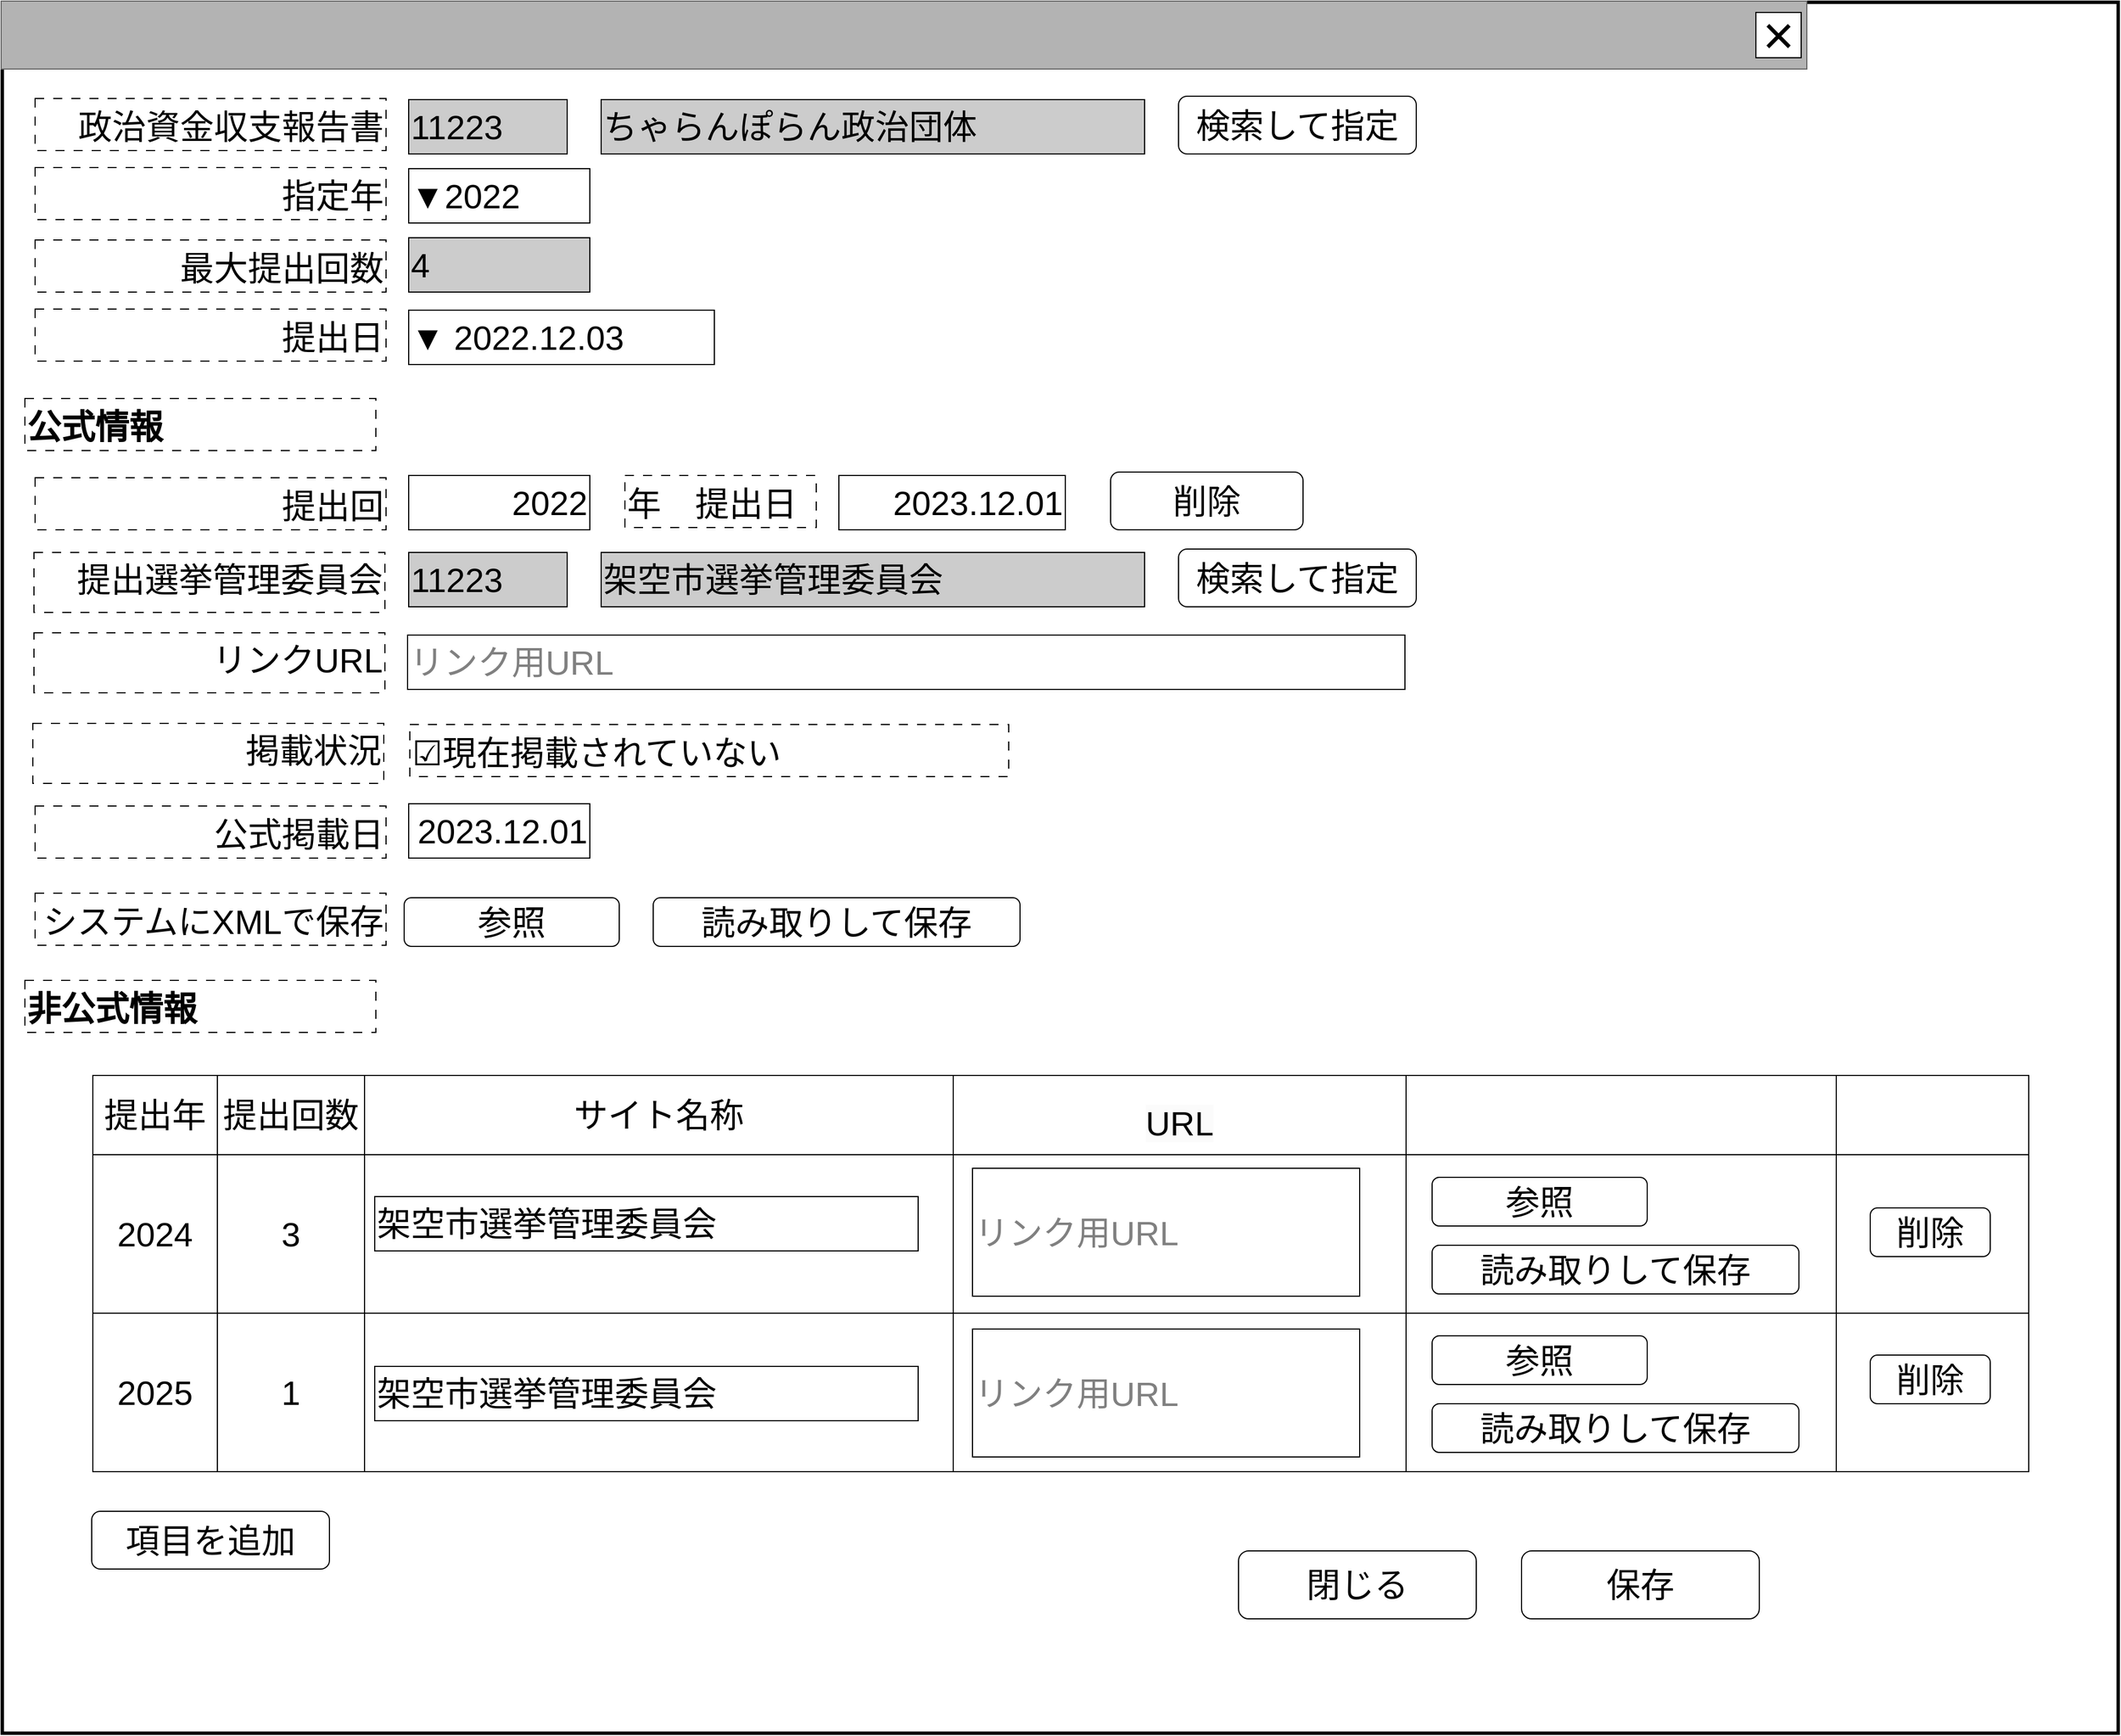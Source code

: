 <mxfile version="24.4.13" type="device">
  <diagram name="ページ1" id="LE8fIzdrHe0wcv1LTvfw">
    <mxGraphModel dx="848" dy="502" grid="1" gridSize="10" guides="1" tooltips="1" connect="1" arrows="1" fold="1" page="1" pageScale="1" pageWidth="1600" pageHeight="1200" math="0" shadow="0">
      <root>
        <mxCell id="0" />
        <mxCell id="cFaB45KztUIKXS-_cTrr-4" value="背景" style="locked=1;" parent="0" visible="0" />
        <mxCell id="cFaB45KztUIKXS-_cTrr-5" value="" style="rounded=0;whiteSpace=wrap;html=1;strokeWidth=3;" parent="cFaB45KztUIKXS-_cTrr-4" vertex="1">
          <mxGeometry x="1" y="1" width="1595" height="1180" as="geometry" />
        </mxCell>
        <mxCell id="cFaB45KztUIKXS-_cTrr-6" value="" style="rounded=0;whiteSpace=wrap;html=1;fillColor=#B3B3B3;fontColor=#333333;strokeColor=#666666;" parent="cFaB45KztUIKXS-_cTrr-4" vertex="1">
          <mxGeometry width="1595" height="60" as="geometry" />
        </mxCell>
        <mxCell id="cFaB45KztUIKXS-_cTrr-7" value="&lt;font style=&quot;font-size: 48px;&quot;&gt;×&lt;/font&gt;" style="rounded=0;whiteSpace=wrap;html=1;" parent="cFaB45KztUIKXS-_cTrr-4" vertex="1">
          <mxGeometry x="1550" y="10" width="40" height="40" as="geometry" />
        </mxCell>
        <mxCell id="cFaB45KztUIKXS-_cTrr-8" value="" style="rounded=0;whiteSpace=wrap;html=1;" parent="cFaB45KztUIKXS-_cTrr-4" vertex="1">
          <mxGeometry x="830" y="670" width="120" height="60" as="geometry" />
        </mxCell>
        <mxCell id="cFaB45KztUIKXS-_cTrr-9" value="ウインドウ" style="locked=1;" parent="0" />
        <mxCell id="cFaB45KztUIKXS-_cTrr-10" value="" style="rounded=0;whiteSpace=wrap;html=1;strokeWidth=3;" parent="cFaB45KztUIKXS-_cTrr-9" vertex="1">
          <mxGeometry x="1" y="1" width="1869" height="1529" as="geometry" />
        </mxCell>
        <mxCell id="cFaB45KztUIKXS-_cTrr-11" value="" style="rounded=0;whiteSpace=wrap;html=1;fillColor=#B3B3B3;fontColor=#333333;strokeColor=#666666;" parent="cFaB45KztUIKXS-_cTrr-9" vertex="1">
          <mxGeometry width="1595" height="60" as="geometry" />
        </mxCell>
        <mxCell id="cFaB45KztUIKXS-_cTrr-12" value="&lt;font style=&quot;font-size: 48px;&quot;&gt;×&lt;/font&gt;" style="rounded=0;whiteSpace=wrap;html=1;" parent="cFaB45KztUIKXS-_cTrr-9" vertex="1">
          <mxGeometry x="1550" y="10" width="40" height="40" as="geometry" />
        </mxCell>
        <mxCell id="cFaB45KztUIKXS-_cTrr-14" value="名称未設定レイヤ" style="" parent="0" />
        <mxCell id="Dh-onaNXAIIfKiB3uO-O-3" value="" style="childLayout=tableLayout;recursiveResize=0;shadow=0;fillColor=none;" parent="cFaB45KztUIKXS-_cTrr-14" vertex="1">
          <mxGeometry x="81" y="949" width="1710" height="350" as="geometry" />
        </mxCell>
        <mxCell id="Dh-onaNXAIIfKiB3uO-O-4" value="" style="shape=tableRow;horizontal=0;startSize=0;swimlaneHead=0;swimlaneBody=0;top=0;left=0;bottom=0;right=0;dropTarget=0;collapsible=0;recursiveResize=0;expand=0;fontStyle=0;fillColor=none;strokeColor=inherit;" parent="Dh-onaNXAIIfKiB3uO-O-3" vertex="1">
          <mxGeometry width="1710" height="70" as="geometry" />
        </mxCell>
        <mxCell id="Dh-onaNXAIIfKiB3uO-O-5" value="&lt;span style=&quot;font-size: 30px; text-align: right;&quot;&gt;提出年&lt;/span&gt;" style="connectable=0;recursiveResize=0;strokeColor=inherit;fillColor=none;align=center;whiteSpace=wrap;html=1;" parent="Dh-onaNXAIIfKiB3uO-O-4" vertex="1">
          <mxGeometry width="110" height="70" as="geometry">
            <mxRectangle width="110" height="70" as="alternateBounds" />
          </mxGeometry>
        </mxCell>
        <mxCell id="Dh-onaNXAIIfKiB3uO-O-6" value="&lt;span style=&quot;font-size: 30px; text-align: right;&quot;&gt;提出回数&lt;/span&gt;" style="connectable=0;recursiveResize=0;strokeColor=inherit;fillColor=none;align=center;whiteSpace=wrap;html=1;" parent="Dh-onaNXAIIfKiB3uO-O-4" vertex="1">
          <mxGeometry x="110" width="130" height="70" as="geometry">
            <mxRectangle width="130" height="70" as="alternateBounds" />
          </mxGeometry>
        </mxCell>
        <mxCell id="Dh-onaNXAIIfKiB3uO-O-7" value="&lt;span style=&quot;font-size: 30px; text-align: right;&quot;&gt;サイト名称&lt;/span&gt;" style="connectable=0;recursiveResize=0;strokeColor=inherit;fillColor=none;align=center;whiteSpace=wrap;html=1;" parent="Dh-onaNXAIIfKiB3uO-O-4" vertex="1">
          <mxGeometry x="240" width="520" height="70" as="geometry">
            <mxRectangle width="520" height="70" as="alternateBounds" />
          </mxGeometry>
        </mxCell>
        <mxCell id="Dh-onaNXAIIfKiB3uO-O-22" value="&lt;br&gt;&lt;span style=&quot;color: rgb(0, 0, 0); font-family: Helvetica; font-size: 30px; font-style: normal; font-variant-ligatures: normal; font-variant-caps: normal; font-weight: 400; letter-spacing: normal; orphans: 2; text-align: right; text-indent: 0px; text-transform: none; widows: 2; word-spacing: 0px; -webkit-text-stroke-width: 0px; white-space: normal; background-color: rgb(251, 251, 251); text-decoration-thickness: initial; text-decoration-style: initial; text-decoration-color: initial; display: inline !important; float: none;&quot;&gt;URL&lt;/span&gt;" style="connectable=0;recursiveResize=0;strokeColor=inherit;fillColor=none;align=center;whiteSpace=wrap;html=1;" parent="Dh-onaNXAIIfKiB3uO-O-4" vertex="1">
          <mxGeometry x="760" width="400" height="70" as="geometry">
            <mxRectangle width="400" height="70" as="alternateBounds" />
          </mxGeometry>
        </mxCell>
        <mxCell id="Dh-onaNXAIIfKiB3uO-O-19" style="connectable=0;recursiveResize=0;strokeColor=inherit;fillColor=none;align=center;whiteSpace=wrap;html=1;" parent="Dh-onaNXAIIfKiB3uO-O-4" vertex="1">
          <mxGeometry x="1160" width="380" height="70" as="geometry">
            <mxRectangle width="380" height="70" as="alternateBounds" />
          </mxGeometry>
        </mxCell>
        <mxCell id="Dh-onaNXAIIfKiB3uO-O-16" style="connectable=0;recursiveResize=0;strokeColor=inherit;fillColor=none;align=center;whiteSpace=wrap;html=1;" parent="Dh-onaNXAIIfKiB3uO-O-4" vertex="1">
          <mxGeometry x="1540" width="170" height="70" as="geometry">
            <mxRectangle width="170" height="70" as="alternateBounds" />
          </mxGeometry>
        </mxCell>
        <mxCell id="Dh-onaNXAIIfKiB3uO-O-8" style="shape=tableRow;horizontal=0;startSize=0;swimlaneHead=0;swimlaneBody=0;top=0;left=0;bottom=0;right=0;dropTarget=0;collapsible=0;recursiveResize=0;expand=0;fontStyle=0;fillColor=none;strokeColor=inherit;" parent="Dh-onaNXAIIfKiB3uO-O-3" vertex="1">
          <mxGeometry y="70" width="1710" height="140" as="geometry" />
        </mxCell>
        <mxCell id="Dh-onaNXAIIfKiB3uO-O-10" value="&lt;span style=&quot;font-size: 30px; text-align: right;&quot;&gt;2024&lt;/span&gt;" style="connectable=0;recursiveResize=0;strokeColor=inherit;fillColor=none;align=center;whiteSpace=wrap;html=1;" parent="Dh-onaNXAIIfKiB3uO-O-8" vertex="1">
          <mxGeometry width="110" height="140" as="geometry">
            <mxRectangle width="110" height="140" as="alternateBounds" />
          </mxGeometry>
        </mxCell>
        <mxCell id="Dh-onaNXAIIfKiB3uO-O-11" value="&lt;div style=&quot;text-align: right;&quot;&gt;&lt;span style=&quot;background-color: initial; font-size: 30px;&quot;&gt;3&lt;/span&gt;&lt;/div&gt;" style="connectable=0;recursiveResize=0;strokeColor=inherit;fillColor=none;align=center;whiteSpace=wrap;html=1;" parent="Dh-onaNXAIIfKiB3uO-O-8" vertex="1">
          <mxGeometry x="110" width="130" height="140" as="geometry">
            <mxRectangle width="130" height="140" as="alternateBounds" />
          </mxGeometry>
        </mxCell>
        <mxCell id="Dh-onaNXAIIfKiB3uO-O-23" value="" style="connectable=0;recursiveResize=0;strokeColor=inherit;fillColor=none;align=center;whiteSpace=wrap;html=1;" parent="Dh-onaNXAIIfKiB3uO-O-8" vertex="1">
          <mxGeometry x="240" width="520" height="140" as="geometry">
            <mxRectangle width="520" height="140" as="alternateBounds" />
          </mxGeometry>
        </mxCell>
        <mxCell id="Dh-onaNXAIIfKiB3uO-O-9" value="&lt;div style=&quot;text-align: right;&quot;&gt;&lt;br&gt;&lt;/div&gt;" style="connectable=0;recursiveResize=0;strokeColor=inherit;fillColor=none;align=center;whiteSpace=wrap;html=1;" parent="Dh-onaNXAIIfKiB3uO-O-8" vertex="1">
          <mxGeometry x="760" width="400" height="140" as="geometry">
            <mxRectangle width="400" height="140" as="alternateBounds" />
          </mxGeometry>
        </mxCell>
        <mxCell id="Dh-onaNXAIIfKiB3uO-O-20" style="connectable=0;recursiveResize=0;strokeColor=inherit;fillColor=none;align=center;whiteSpace=wrap;html=1;" parent="Dh-onaNXAIIfKiB3uO-O-8" vertex="1">
          <mxGeometry x="1160" width="380" height="140" as="geometry">
            <mxRectangle width="380" height="140" as="alternateBounds" />
          </mxGeometry>
        </mxCell>
        <mxCell id="Dh-onaNXAIIfKiB3uO-O-17" style="connectable=0;recursiveResize=0;strokeColor=inherit;fillColor=none;align=center;whiteSpace=wrap;html=1;" parent="Dh-onaNXAIIfKiB3uO-O-8" vertex="1">
          <mxGeometry x="1540" width="170" height="140" as="geometry">
            <mxRectangle width="170" height="140" as="alternateBounds" />
          </mxGeometry>
        </mxCell>
        <mxCell id="Dh-onaNXAIIfKiB3uO-O-12" style="shape=tableRow;horizontal=0;startSize=0;swimlaneHead=0;swimlaneBody=0;top=0;left=0;bottom=0;right=0;dropTarget=0;collapsible=0;recursiveResize=0;expand=0;fontStyle=0;fillColor=none;strokeColor=inherit;" parent="Dh-onaNXAIIfKiB3uO-O-3" vertex="1">
          <mxGeometry y="210" width="1710" height="140" as="geometry" />
        </mxCell>
        <mxCell id="Dh-onaNXAIIfKiB3uO-O-13" value="&lt;span style=&quot;font-size: 30px; text-align: right;&quot;&gt;2025&lt;/span&gt;" style="connectable=0;recursiveResize=0;strokeColor=inherit;fillColor=none;align=center;whiteSpace=wrap;html=1;" parent="Dh-onaNXAIIfKiB3uO-O-12" vertex="1">
          <mxGeometry width="110" height="140" as="geometry">
            <mxRectangle width="110" height="140" as="alternateBounds" />
          </mxGeometry>
        </mxCell>
        <mxCell id="Dh-onaNXAIIfKiB3uO-O-14" value="&lt;span style=&quot;font-size: 30px; text-align: right;&quot;&gt;1&lt;/span&gt;" style="connectable=0;recursiveResize=0;strokeColor=inherit;fillColor=none;align=center;whiteSpace=wrap;html=1;" parent="Dh-onaNXAIIfKiB3uO-O-12" vertex="1">
          <mxGeometry x="110" width="130" height="140" as="geometry">
            <mxRectangle width="130" height="140" as="alternateBounds" />
          </mxGeometry>
        </mxCell>
        <mxCell id="Dh-onaNXAIIfKiB3uO-O-15" value="" style="connectable=0;recursiveResize=0;strokeColor=inherit;fillColor=none;align=center;whiteSpace=wrap;html=1;" parent="Dh-onaNXAIIfKiB3uO-O-12" vertex="1">
          <mxGeometry x="240" width="520" height="140" as="geometry">
            <mxRectangle width="520" height="140" as="alternateBounds" />
          </mxGeometry>
        </mxCell>
        <mxCell id="Dh-onaNXAIIfKiB3uO-O-24" style="connectable=0;recursiveResize=0;strokeColor=inherit;fillColor=none;align=center;whiteSpace=wrap;html=1;" parent="Dh-onaNXAIIfKiB3uO-O-12" vertex="1">
          <mxGeometry x="760" width="400" height="140" as="geometry">
            <mxRectangle width="400" height="140" as="alternateBounds" />
          </mxGeometry>
        </mxCell>
        <mxCell id="Dh-onaNXAIIfKiB3uO-O-21" style="connectable=0;recursiveResize=0;strokeColor=inherit;fillColor=none;align=center;whiteSpace=wrap;html=1;" parent="Dh-onaNXAIIfKiB3uO-O-12" vertex="1">
          <mxGeometry x="1160" width="380" height="140" as="geometry">
            <mxRectangle width="380" height="140" as="alternateBounds" />
          </mxGeometry>
        </mxCell>
        <mxCell id="Dh-onaNXAIIfKiB3uO-O-18" style="connectable=0;recursiveResize=0;strokeColor=inherit;fillColor=none;align=center;whiteSpace=wrap;html=1;" parent="Dh-onaNXAIIfKiB3uO-O-12" vertex="1">
          <mxGeometry x="1540" width="170" height="140" as="geometry">
            <mxRectangle width="170" height="140" as="alternateBounds" />
          </mxGeometry>
        </mxCell>
        <mxCell id="kxWkAaZomFuKM2yIZcbC-108" value="&lt;span style=&quot;font-size: 30px;&quot;&gt;政治資金収支報告書&lt;/span&gt;" style="rounded=0;whiteSpace=wrap;html=1;align=right;dashed=1;dashPattern=8 8;verticalAlign=bottom;" parent="cFaB45KztUIKXS-_cTrr-14" vertex="1">
          <mxGeometry x="30" y="86" width="310" height="46" as="geometry" />
        </mxCell>
        <mxCell id="kxWkAaZomFuKM2yIZcbC-109" value="&lt;span style=&quot;font-size: 30px;&quot;&gt;ちゃらんぽらん政治団体&lt;br&gt;&lt;/span&gt;" style="rounded=0;whiteSpace=wrap;html=1;align=left;fillColor=#CCCCCC;" parent="cFaB45KztUIKXS-_cTrr-14" vertex="1">
          <mxGeometry x="530" y="87" width="480" height="48" as="geometry" />
        </mxCell>
        <mxCell id="5l2hKBXCzOEWmYN1dR5e-1" value="&lt;span style=&quot;font-size: 30px;&quot;&gt;保存&lt;/span&gt;" style="rounded=1;whiteSpace=wrap;html=1;" parent="cFaB45KztUIKXS-_cTrr-14" vertex="1">
          <mxGeometry x="1343" y="1369" width="210" height="60" as="geometry" />
        </mxCell>
        <mxCell id="5l2hKBXCzOEWmYN1dR5e-2" value="&lt;span style=&quot;font-size: 30px;&quot;&gt;閉じる&lt;/span&gt;" style="rounded=1;whiteSpace=wrap;html=1;" parent="cFaB45KztUIKXS-_cTrr-14" vertex="1">
          <mxGeometry x="1093" y="1369" width="210" height="60" as="geometry" />
        </mxCell>
        <mxCell id="5l2hKBXCzOEWmYN1dR5e-3" value="&lt;span style=&quot;font-size: 30px;&quot;&gt;検索して指定&lt;/span&gt;" style="rounded=1;whiteSpace=wrap;html=1;" parent="cFaB45KztUIKXS-_cTrr-14" vertex="1">
          <mxGeometry x="1040" y="84" width="210" height="51" as="geometry" />
        </mxCell>
        <mxCell id="cdmeLEnnqN9o7mxTk7t2-22" value="&lt;span style=&quot;font-size: 30px;&quot;&gt;指定年&lt;/span&gt;" style="rounded=0;whiteSpace=wrap;html=1;align=right;dashed=1;dashPattern=8 8;verticalAlign=bottom;" parent="cFaB45KztUIKXS-_cTrr-14" vertex="1">
          <mxGeometry x="30" y="147" width="310" height="46" as="geometry" />
        </mxCell>
        <mxCell id="cdmeLEnnqN9o7mxTk7t2-23" value="&lt;font style=&quot;font-size: 30px;&quot;&gt;▼2022&lt;/font&gt;&lt;span style=&quot;font-size: 30px;&quot;&gt;&lt;br&gt;&lt;/span&gt;" style="rounded=0;whiteSpace=wrap;html=1;align=left;" parent="cFaB45KztUIKXS-_cTrr-14" vertex="1">
          <mxGeometry x="360" y="148" width="160" height="48" as="geometry" />
        </mxCell>
        <mxCell id="tZvU9d8wPMiUrcv0yISu-0" value="&lt;font style=&quot;font-size: 30px;&quot;&gt;11223&lt;/font&gt;&lt;span style=&quot;font-size: 30px;&quot;&gt;&lt;br&gt;&lt;/span&gt;" style="rounded=0;whiteSpace=wrap;html=1;align=left;fillColor=#CCCCCC;" parent="cFaB45KztUIKXS-_cTrr-14" vertex="1">
          <mxGeometry x="360" y="87" width="140" height="48" as="geometry" />
        </mxCell>
        <mxCell id="tZvU9d8wPMiUrcv0yISu-1" value="&lt;span style=&quot;font-size: 30px;&quot;&gt;システムにXMLで保存&lt;/span&gt;" style="rounded=0;whiteSpace=wrap;html=1;align=right;dashed=1;dashPattern=8 8;verticalAlign=bottom;" parent="cFaB45KztUIKXS-_cTrr-14" vertex="1">
          <mxGeometry x="30" y="788" width="310" height="46" as="geometry" />
        </mxCell>
        <mxCell id="tZvU9d8wPMiUrcv0yISu-4" value="&lt;font style=&quot;font-size: 30px;&quot;&gt;参照&lt;/font&gt;" style="rounded=1;whiteSpace=wrap;html=1;" parent="cFaB45KztUIKXS-_cTrr-14" vertex="1">
          <mxGeometry x="356" y="792" width="190" height="43" as="geometry" />
        </mxCell>
        <mxCell id="tZvU9d8wPMiUrcv0yISu-5" value="&lt;span style=&quot;font-size: 30px;&quot;&gt;&lt;font color=&quot;#808080&quot;&gt;リンク用URL&lt;/font&gt;&lt;br&gt;&lt;/span&gt;" style="rounded=0;whiteSpace=wrap;html=1;align=left;" parent="cFaB45KztUIKXS-_cTrr-14" vertex="1">
          <mxGeometry x="359" y="560" width="881" height="48" as="geometry" />
        </mxCell>
        <mxCell id="LuSG3avCVRSMw34TRjUb-2" value="&lt;span style=&quot;font-size: 30px;&quot;&gt;架空市選挙管理委員会&lt;br&gt;&lt;/span&gt;" style="rounded=0;whiteSpace=wrap;html=1;align=left;fillColor=#CCCCCC;" parent="cFaB45KztUIKXS-_cTrr-14" vertex="1">
          <mxGeometry x="530" y="487" width="480" height="48" as="geometry" />
        </mxCell>
        <mxCell id="LuSG3avCVRSMw34TRjUb-3" value="&lt;span style=&quot;font-size: 30px;&quot;&gt;検索して指定&lt;/span&gt;" style="rounded=1;whiteSpace=wrap;html=1;" parent="cFaB45KztUIKXS-_cTrr-14" vertex="1">
          <mxGeometry x="1040" y="484" width="210" height="51" as="geometry" />
        </mxCell>
        <mxCell id="LuSG3avCVRSMw34TRjUb-4" value="&lt;font style=&quot;font-size: 30px;&quot;&gt;11223&lt;/font&gt;&lt;span style=&quot;font-size: 30px;&quot;&gt;&lt;br&gt;&lt;/span&gt;" style="rounded=0;whiteSpace=wrap;html=1;align=left;fillColor=#CCCCCC;" parent="cFaB45KztUIKXS-_cTrr-14" vertex="1">
          <mxGeometry x="360" y="487" width="140" height="48" as="geometry" />
        </mxCell>
        <mxCell id="LuSG3avCVRSMw34TRjUb-10" value="&lt;span style=&quot;font-size: 30px;&quot;&gt;提出選挙管理委員会&lt;br&gt;&lt;/span&gt;" style="rounded=0;whiteSpace=wrap;html=1;align=right;dashed=1;dashPattern=8 8;verticalAlign=top;" parent="cFaB45KztUIKXS-_cTrr-14" vertex="1">
          <mxGeometry x="29" y="487" width="310" height="53" as="geometry" />
        </mxCell>
        <mxCell id="LuSG3avCVRSMw34TRjUb-11" value="&lt;span style=&quot;font-size: 30px;&quot;&gt;リンクURL&lt;br&gt;&lt;/span&gt;" style="rounded=0;whiteSpace=wrap;html=1;align=right;dashed=1;dashPattern=8 8;verticalAlign=top;" parent="cFaB45KztUIKXS-_cTrr-14" vertex="1">
          <mxGeometry x="29" y="558" width="310" height="53" as="geometry" />
        </mxCell>
        <mxCell id="LuSG3avCVRSMw34TRjUb-12" value="&lt;span style=&quot;font-size: 30px;&quot;&gt;&lt;b&gt;公式情報&lt;/b&gt;&lt;/span&gt;" style="rounded=0;whiteSpace=wrap;html=1;align=left;dashed=1;dashPattern=8 8;verticalAlign=bottom;" parent="cFaB45KztUIKXS-_cTrr-14" vertex="1">
          <mxGeometry x="21" y="351" width="310" height="46" as="geometry" />
        </mxCell>
        <mxCell id="LuSG3avCVRSMw34TRjUb-13" value="&lt;span style=&quot;font-size: 30px;&quot;&gt;&lt;b&gt;非公式情報&lt;/b&gt;&lt;/span&gt;" style="rounded=0;whiteSpace=wrap;html=1;align=left;dashed=1;dashPattern=8 8;verticalAlign=bottom;" parent="cFaB45KztUIKXS-_cTrr-14" vertex="1">
          <mxGeometry x="21" y="865" width="310" height="46" as="geometry" />
        </mxCell>
        <mxCell id="LuSG3avCVRSMw34TRjUb-16" value="&lt;span style=&quot;font-size: 30px;&quot;&gt;項目を追加&lt;/span&gt;" style="rounded=1;whiteSpace=wrap;html=1;" parent="cFaB45KztUIKXS-_cTrr-14" vertex="1">
          <mxGeometry x="80" y="1334" width="210" height="51" as="geometry" />
        </mxCell>
        <mxCell id="ou-WtTb6Jt9EB9S26xZP-0" value="&lt;span style=&quot;font-size: 30px;&quot;&gt;提出日&lt;/span&gt;" style="rounded=0;whiteSpace=wrap;html=1;align=right;dashed=1;dashPattern=8 8;verticalAlign=bottom;" parent="cFaB45KztUIKXS-_cTrr-14" vertex="1">
          <mxGeometry x="30" y="272" width="310" height="46" as="geometry" />
        </mxCell>
        <mxCell id="ou-WtTb6Jt9EB9S26xZP-1" value="&lt;font style=&quot;font-size: 30px;&quot;&gt;▼ 2022.12.03&lt;/font&gt;&lt;span style=&quot;font-size: 30px;&quot;&gt;&lt;br&gt;&lt;/span&gt;" style="rounded=0;whiteSpace=wrap;html=1;align=left;" parent="cFaB45KztUIKXS-_cTrr-14" vertex="1">
          <mxGeometry x="360" y="273" width="270" height="48" as="geometry" />
        </mxCell>
        <mxCell id="ou-WtTb6Jt9EB9S26xZP-2" value="&lt;span style=&quot;font-size: 30px;&quot;&gt;公式掲載日&lt;/span&gt;" style="rounded=0;whiteSpace=wrap;html=1;align=right;dashed=1;dashPattern=8 8;verticalAlign=bottom;" parent="cFaB45KztUIKXS-_cTrr-14" vertex="1">
          <mxGeometry x="30" y="711" width="310" height="46" as="geometry" />
        </mxCell>
        <mxCell id="ou-WtTb6Jt9EB9S26xZP-3" value="&lt;font style=&quot;font-size: 30px;&quot;&gt;2023.12.01&lt;/font&gt;&lt;span style=&quot;font-size: 30px;&quot;&gt;&lt;br&gt;&lt;/span&gt;" style="rounded=0;whiteSpace=wrap;html=1;align=right;" parent="cFaB45KztUIKXS-_cTrr-14" vertex="1">
          <mxGeometry x="360" y="709" width="160" height="48" as="geometry" />
        </mxCell>
        <mxCell id="ou-WtTb6Jt9EB9S26xZP-4" value="&lt;span style=&quot;font-size: 30px;&quot;&gt;最大提出回数&lt;/span&gt;" style="rounded=0;whiteSpace=wrap;html=1;align=right;dashed=1;dashPattern=8 8;verticalAlign=bottom;" parent="cFaB45KztUIKXS-_cTrr-14" vertex="1">
          <mxGeometry x="30" y="211" width="310" height="46" as="geometry" />
        </mxCell>
        <mxCell id="ou-WtTb6Jt9EB9S26xZP-5" value="&lt;font style=&quot;font-size: 30px;&quot;&gt;4&lt;/font&gt;&lt;span style=&quot;font-size: 30px;&quot;&gt;&lt;br&gt;&lt;/span&gt;" style="rounded=0;whiteSpace=wrap;html=1;align=left;fillColor=#CCCCCC;" parent="cFaB45KztUIKXS-_cTrr-14" vertex="1">
          <mxGeometry x="360" y="209" width="160" height="48" as="geometry" />
        </mxCell>
        <mxCell id="Dh-onaNXAIIfKiB3uO-O-2" value="&lt;font style=&quot;font-size: 30px;&quot;&gt;読み取りして保存&lt;/font&gt;" style="rounded=1;whiteSpace=wrap;html=1;" parent="cFaB45KztUIKXS-_cTrr-14" vertex="1">
          <mxGeometry x="576" y="792" width="324" height="43" as="geometry" />
        </mxCell>
        <mxCell id="Dh-onaNXAIIfKiB3uO-O-25" value="&lt;font style=&quot;font-size: 30px;&quot;&gt;参照&lt;/font&gt;" style="rounded=1;whiteSpace=wrap;html=1;" parent="cFaB45KztUIKXS-_cTrr-14" vertex="1">
          <mxGeometry x="1264" y="1039" width="190" height="43" as="geometry" />
        </mxCell>
        <mxCell id="Dh-onaNXAIIfKiB3uO-O-26" value="&lt;font style=&quot;font-size: 30px;&quot;&gt;読み取りして保存&lt;/font&gt;" style="rounded=1;whiteSpace=wrap;html=1;" parent="cFaB45KztUIKXS-_cTrr-14" vertex="1">
          <mxGeometry x="1264" y="1099" width="324" height="43" as="geometry" />
        </mxCell>
        <mxCell id="Dh-onaNXAIIfKiB3uO-O-27" value="&lt;span style=&quot;font-size: 30px;&quot;&gt;架空市選挙管理委員会&lt;br&gt;&lt;/span&gt;" style="rounded=0;whiteSpace=wrap;html=1;align=left;fillColor=#FFFFFF;" parent="cFaB45KztUIKXS-_cTrr-14" vertex="1">
          <mxGeometry x="330" y="1056" width="480" height="48" as="geometry" />
        </mxCell>
        <mxCell id="Dh-onaNXAIIfKiB3uO-O-28" value="&lt;font style=&quot;font-size: 30px;&quot;&gt;削除&lt;/font&gt;" style="rounded=1;whiteSpace=wrap;html=1;" parent="cFaB45KztUIKXS-_cTrr-14" vertex="1">
          <mxGeometry x="1651" y="1066" width="106" height="43" as="geometry" />
        </mxCell>
        <mxCell id="Dh-onaNXAIIfKiB3uO-O-29" value="&lt;font style=&quot;font-size: 30px;&quot;&gt;参照&lt;/font&gt;" style="rounded=1;whiteSpace=wrap;html=1;" parent="cFaB45KztUIKXS-_cTrr-14" vertex="1">
          <mxGeometry x="1264" y="1179" width="190" height="43" as="geometry" />
        </mxCell>
        <mxCell id="Dh-onaNXAIIfKiB3uO-O-30" value="&lt;font style=&quot;font-size: 30px;&quot;&gt;読み取りして保存&lt;/font&gt;" style="rounded=1;whiteSpace=wrap;html=1;" parent="cFaB45KztUIKXS-_cTrr-14" vertex="1">
          <mxGeometry x="1264" y="1239" width="324" height="43" as="geometry" />
        </mxCell>
        <mxCell id="Dh-onaNXAIIfKiB3uO-O-31" value="&lt;span style=&quot;font-size: 30px;&quot;&gt;架空市選挙管理委員会&lt;br&gt;&lt;/span&gt;" style="rounded=0;whiteSpace=wrap;html=1;align=left;" parent="cFaB45KztUIKXS-_cTrr-14" vertex="1">
          <mxGeometry x="330" y="1206" width="480" height="48" as="geometry" />
        </mxCell>
        <mxCell id="tZvU9d8wPMiUrcv0yISu-7" value="&lt;span style=&quot;font-size: 30px;&quot;&gt;&lt;font color=&quot;#808080&quot;&gt;リンク用URL&lt;/font&gt;&lt;br&gt;&lt;/span&gt;" style="rounded=0;whiteSpace=wrap;html=1;align=left;" parent="cFaB45KztUIKXS-_cTrr-14" vertex="1">
          <mxGeometry x="858" y="1031" width="342" height="113" as="geometry" />
        </mxCell>
        <mxCell id="Dh-onaNXAIIfKiB3uO-O-32" value="&lt;font style=&quot;font-size: 30px;&quot;&gt;削除&lt;/font&gt;" style="rounded=1;whiteSpace=wrap;html=1;" parent="cFaB45KztUIKXS-_cTrr-14" vertex="1">
          <mxGeometry x="1651" y="1196" width="106" height="43" as="geometry" />
        </mxCell>
        <mxCell id="Dh-onaNXAIIfKiB3uO-O-33" value="&lt;span style=&quot;font-size: 30px;&quot;&gt;&lt;font color=&quot;#808080&quot;&gt;リンク用URL&lt;/font&gt;&lt;br&gt;&lt;/span&gt;" style="rounded=0;whiteSpace=wrap;html=1;align=left;" parent="cFaB45KztUIKXS-_cTrr-14" vertex="1">
          <mxGeometry x="858" y="1173" width="342" height="113" as="geometry" />
        </mxCell>
        <mxCell id="bX9Ox2TWrJUuLDmMwm-Z-0" value="&lt;span style=&quot;font-size: 30px;&quot;&gt;提出回&lt;/span&gt;" style="rounded=0;whiteSpace=wrap;html=1;align=right;dashed=1;dashPattern=8 8;verticalAlign=bottom;" parent="cFaB45KztUIKXS-_cTrr-14" vertex="1">
          <mxGeometry x="30" y="421" width="310" height="46" as="geometry" />
        </mxCell>
        <mxCell id="bX9Ox2TWrJUuLDmMwm-Z-1" value="&lt;font style=&quot;font-size: 30px;&quot;&gt;2022&lt;/font&gt;&lt;span style=&quot;font-size: 30px;&quot;&gt;&lt;br&gt;&lt;/span&gt;" style="rounded=0;whiteSpace=wrap;html=1;align=right;" parent="cFaB45KztUIKXS-_cTrr-14" vertex="1">
          <mxGeometry x="360" y="419" width="160" height="48" as="geometry" />
        </mxCell>
        <mxCell id="bX9Ox2TWrJUuLDmMwm-Z-2" value="&lt;span style=&quot;font-size: 30px;&quot;&gt;&lt;span style=&quot;font-weight: normal;&quot;&gt;年　提出日&lt;/span&gt;&lt;/span&gt;" style="rounded=0;whiteSpace=wrap;html=1;align=left;dashed=1;dashPattern=8 8;verticalAlign=bottom;fontStyle=1" parent="cFaB45KztUIKXS-_cTrr-14" vertex="1">
          <mxGeometry x="551" y="419" width="169" height="46" as="geometry" />
        </mxCell>
        <mxCell id="bX9Ox2TWrJUuLDmMwm-Z-3" value="&lt;font style=&quot;font-size: 30px;&quot;&gt;2023.12.01&lt;/font&gt;&lt;span style=&quot;font-size: 30px;&quot;&gt;&lt;br&gt;&lt;/span&gt;" style="rounded=0;whiteSpace=wrap;html=1;align=right;" parent="cFaB45KztUIKXS-_cTrr-14" vertex="1">
          <mxGeometry x="740" y="419" width="200" height="48" as="geometry" />
        </mxCell>
        <mxCell id="bX9Ox2TWrJUuLDmMwm-Z-5" value="&lt;span style=&quot;font-size: 30px;&quot;&gt;削除&lt;/span&gt;" style="rounded=1;whiteSpace=wrap;html=1;" parent="cFaB45KztUIKXS-_cTrr-14" vertex="1">
          <mxGeometry x="980" y="416" width="170" height="51" as="geometry" />
        </mxCell>
        <mxCell id="bX9Ox2TWrJUuLDmMwm-Z-8" value="&lt;span style=&quot;font-size: 30px;&quot;&gt;掲載状況&lt;br&gt;&lt;/span&gt;" style="rounded=0;whiteSpace=wrap;html=1;align=right;dashed=1;dashPattern=8 8;verticalAlign=top;" parent="cFaB45KztUIKXS-_cTrr-14" vertex="1">
          <mxGeometry x="28" y="638" width="310" height="53" as="geometry" />
        </mxCell>
        <mxCell id="bX9Ox2TWrJUuLDmMwm-Z-9" value="&lt;span style=&quot;font-size: 30px;&quot;&gt;&lt;span style=&quot;font-weight: normal;&quot;&gt;☑現在掲載されていない&lt;/span&gt;&lt;/span&gt;" style="rounded=0;whiteSpace=wrap;html=1;align=left;dashed=1;dashPattern=8 8;verticalAlign=bottom;fontStyle=1" parent="cFaB45KztUIKXS-_cTrr-14" vertex="1">
          <mxGeometry x="361" y="639" width="529" height="46" as="geometry" />
        </mxCell>
      </root>
    </mxGraphModel>
  </diagram>
</mxfile>
